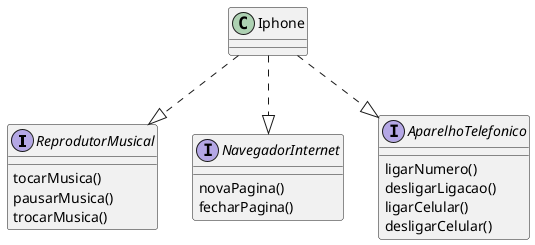@startuml DiagramaIphone
interface ReprodutorMusical{
    tocarMusica()
    pausarMusica()
    trocarMusica()
}
interface NavegadorInternet{
    novaPagina()
    fecharPagina()
}
interface AparelhoTelefonico{
    ligarNumero()
    desligarLigacao()
    ligarCelular()
    desligarCelular()
}
Iphone ..|> ReprodutorMusical
Iphone ..|> AparelhoTelefonico
Iphone ..|> NavegadorInternet
@enduml